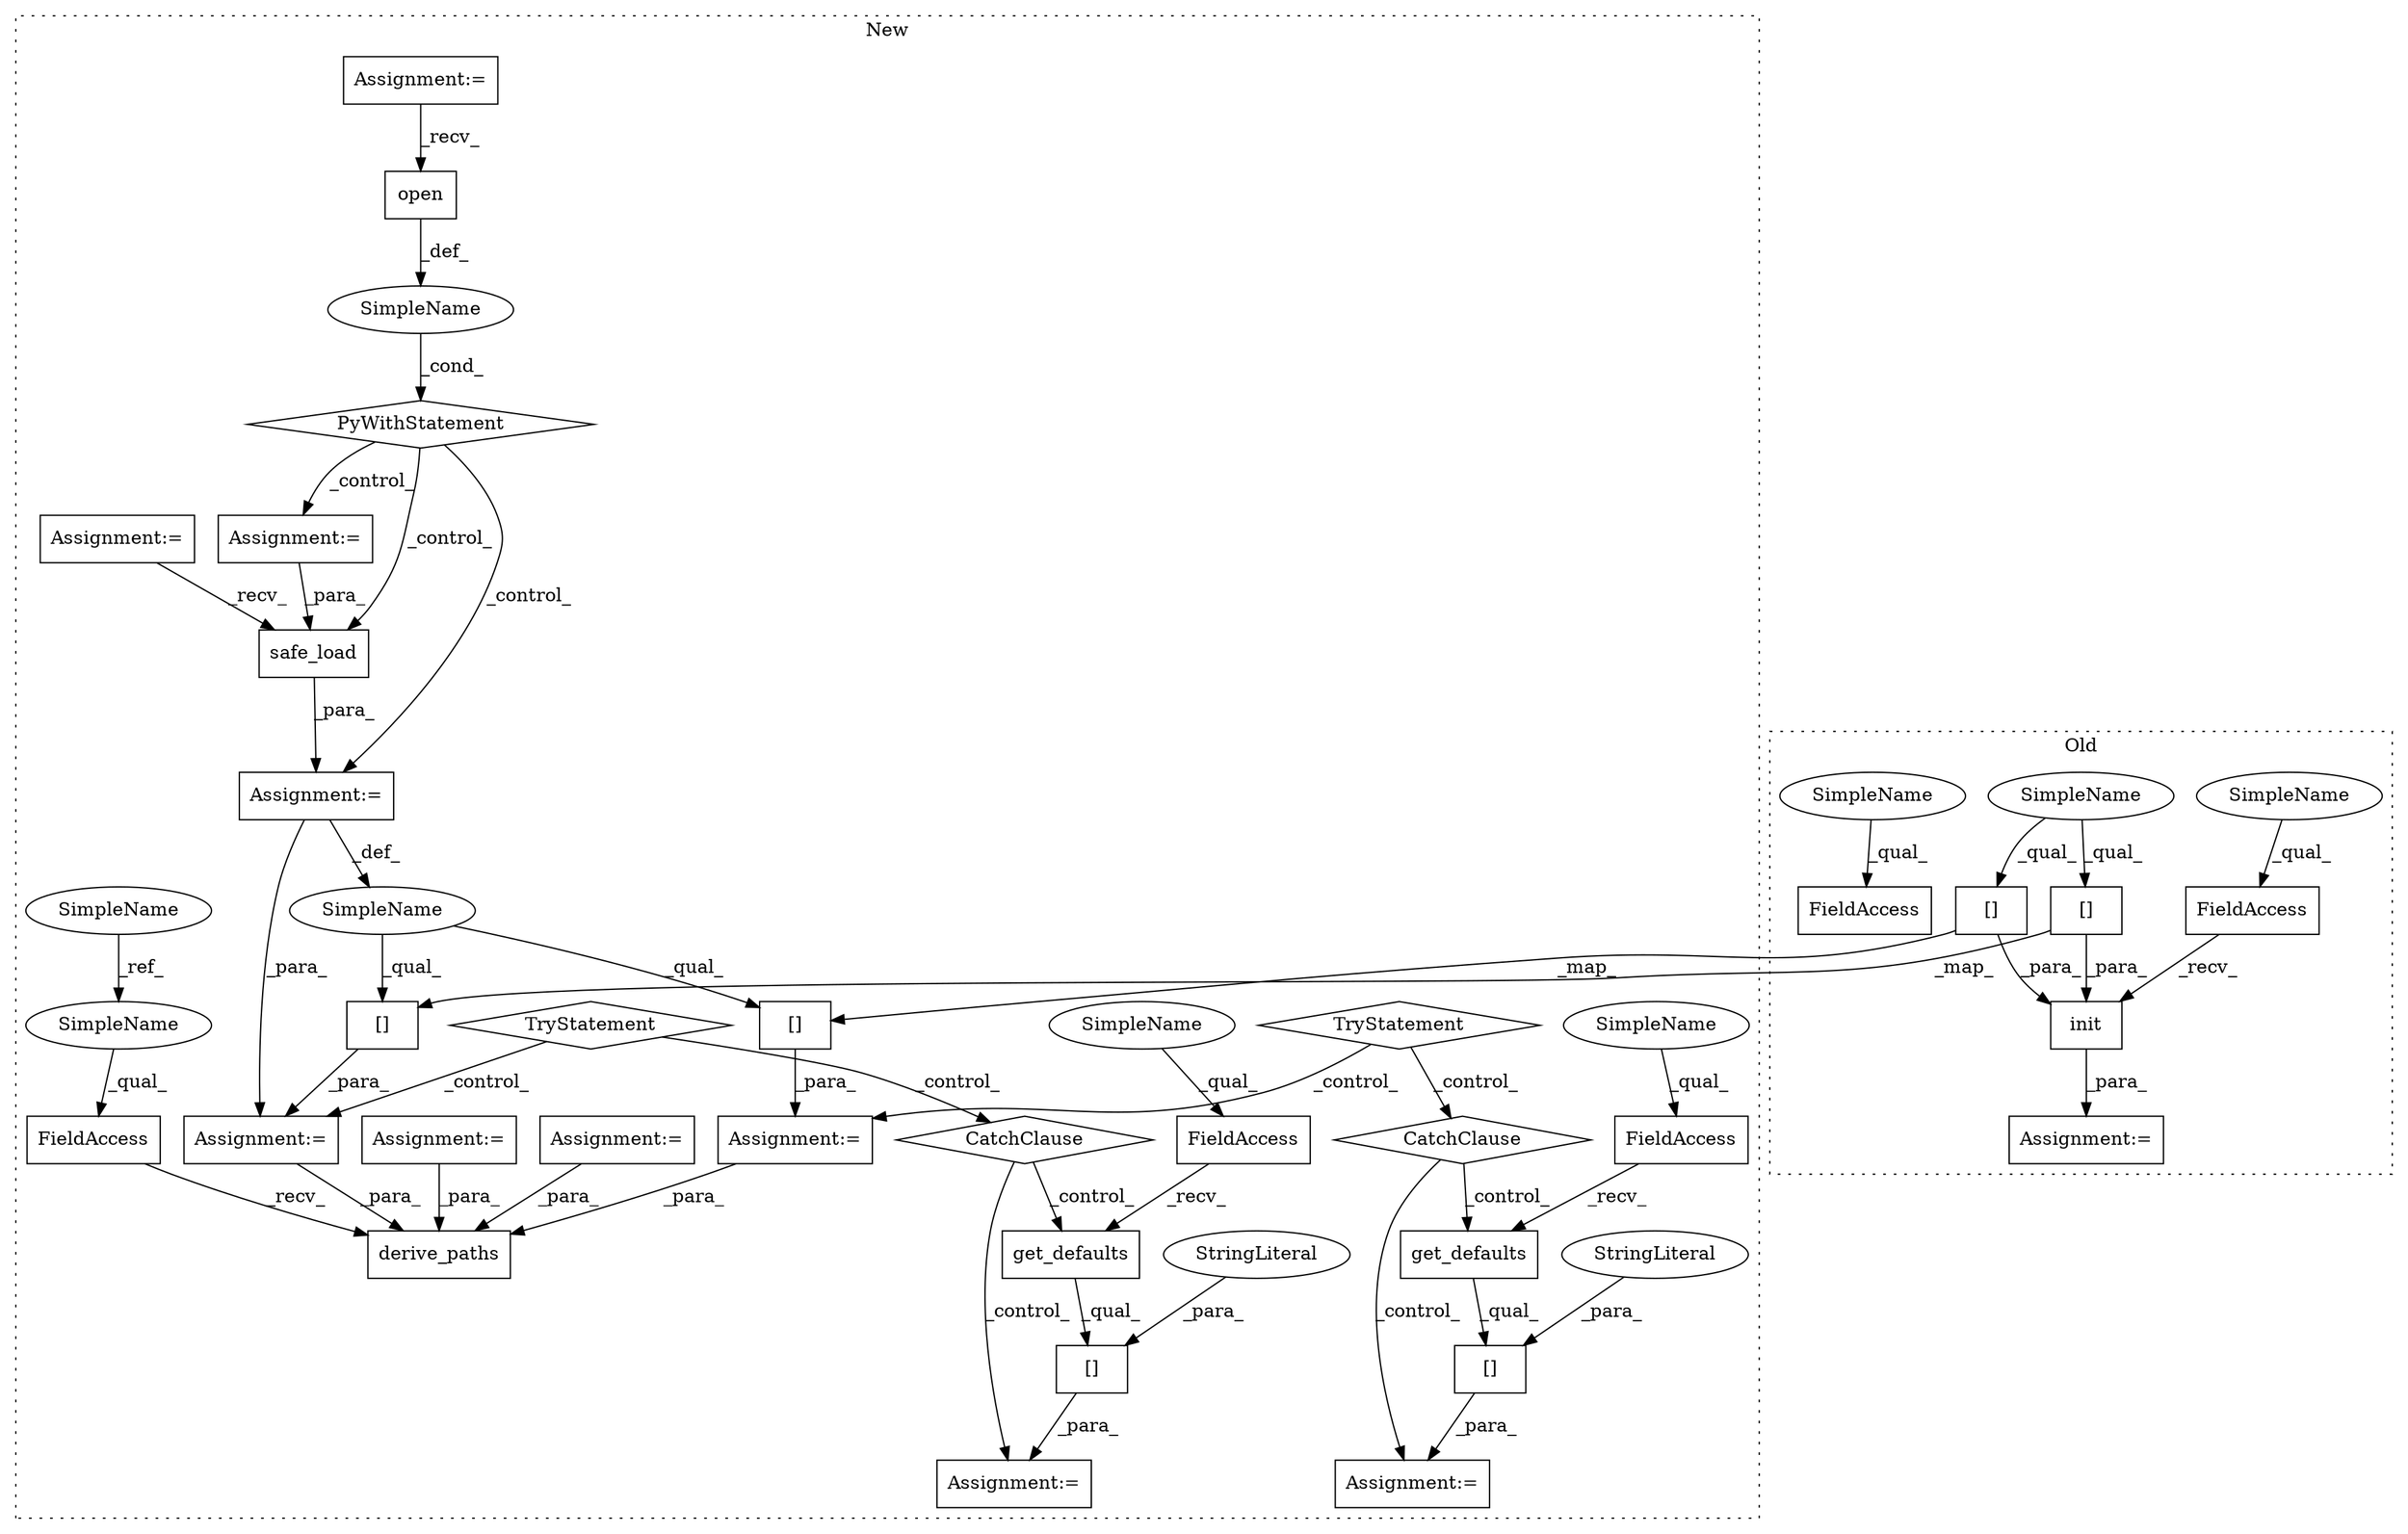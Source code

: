 digraph G {
subgraph cluster0 {
1 [label="init" a="32" s="1107,1166" l="5,1" shape="box"];
4 [label="FieldAccess" a="22" s="1093" l="13" shape="box"];
5 [label="Assignment:=" a="7" s="1092" l="1" shape="box"];
13 [label="[]" a="2" s="1139,1165" l="16,1" shape="box"];
16 [label="[]" a="2" s="1112,1137" l="16,1" shape="box"];
20 [label="SimpleName" a="42" s="1003" l="15" shape="ellipse"];
39 [label="FieldAccess" a="22" s="1019" l="13" shape="box"];
43 [label="SimpleName" a="42" s="1019" l="4" shape="ellipse"];
44 [label="SimpleName" a="42" s="1093" l="4" shape="ellipse"];
label = "Old";
style="dotted";
}
subgraph cluster1 {
2 [label="[]" a="2" s="1490,1530" l="30,1" shape="box"];
3 [label="StringLiteral" a="45" s="1520" l="10" shape="ellipse"];
6 [label="get_defaults" a="32" s="1505" l="14" shape="box"];
7 [label="FieldAccess" a="22" s="1490" l="14" shape="box"];
8 [label="CatchClause" a="12" s="1440,1471" l="11,2" shape="diamond"];
9 [label="TryStatement" a="54" s="1383" l="4" shape="diamond"];
10 [label="Assignment:=" a="7" s="1489" l="1" shape="box"];
11 [label="Assignment:=" a="7" s="1403" l="1" shape="box"];
12 [label="[]" a="2" s="1404,1430" l="16,1" shape="box"];
14 [label="SimpleName" a="42" s="1182" l="15" shape="ellipse"];
15 [label="[]" a="2" s="1247,1272" l="16,1" shape="box"];
17 [label="safe_load" a="32" s="1203,1214" l="10,1" shape="box"];
18 [label="SimpleName" a="42" s="" l="" shape="ellipse"];
19 [label="PyWithStatement" a="104" s="1104,1153" l="10,2" shape="diamond"];
21 [label="Assignment:=" a="7" s="1246" l="1" shape="box"];
22 [label="derive_paths" a="32" s="1572,1601" l="13,1" shape="box"];
23 [label="TryStatement" a="54" s="1227" l="4" shape="diamond"];
24 [label="CatchClause" a="12" s="1282,1313" l="11,2" shape="diamond"];
25 [label="FieldAccess" a="22" s="1557" l="14" shape="box"];
26 [label="get_defaults" a="32" s="1346" l="14" shape="box"];
27 [label="[]" a="2" s="1331,1370" l="30,1" shape="box"];
28 [label="FieldAccess" a="22" s="1331" l="14" shape="box"];
29 [label="Assignment:=" a="7" s="1173" l="1" shape="box"];
30 [label="Assignment:=" a="7" s="1197" l="1" shape="box"];
31 [label="StringLiteral" a="45" s="1361" l="9" shape="ellipse"];
32 [label="Assignment:=" a="7" s="880" l="4" shape="box"];
33 [label="Assignment:=" a="7" s="1330" l="1" shape="box"];
34 [label="Assignment:=" a="7" s="639" l="7" shape="box"];
35 [label="Assignment:=" a="7" s="783" l="7" shape="box"];
36 [label="Assignment:=" a="7" s="834" l="8" shape="box"];
37 [label="open" a="32" s="1147" l="6" shape="box"];
38 [label="SimpleName" a="42" s="820" l="4" shape="ellipse"];
40 [label="SimpleName" a="42" s="1331" l="4" shape="ellipse"];
41 [label="SimpleName" a="42" s="1490" l="4" shape="ellipse"];
42 [label="SimpleName" a="42" s="1557" l="4" shape="ellipse"];
label = "New";
style="dotted";
}
1 -> 5 [label="_para_"];
2 -> 10 [label="_para_"];
3 -> 2 [label="_para_"];
4 -> 1 [label="_recv_"];
6 -> 2 [label="_qual_"];
7 -> 6 [label="_recv_"];
8 -> 6 [label="_control_"];
8 -> 10 [label="_control_"];
9 -> 8 [label="_control_"];
9 -> 11 [label="_control_"];
11 -> 22 [label="_para_"];
12 -> 11 [label="_para_"];
13 -> 12 [label="_map_"];
13 -> 1 [label="_para_"];
14 -> 15 [label="_qual_"];
14 -> 12 [label="_qual_"];
15 -> 21 [label="_para_"];
16 -> 1 [label="_para_"];
16 -> 15 [label="_map_"];
17 -> 30 [label="_para_"];
18 -> 19 [label="_cond_"];
19 -> 30 [label="_control_"];
19 -> 29 [label="_control_"];
19 -> 17 [label="_control_"];
20 -> 13 [label="_qual_"];
20 -> 16 [label="_qual_"];
21 -> 22 [label="_para_"];
23 -> 24 [label="_control_"];
23 -> 21 [label="_control_"];
24 -> 26 [label="_control_"];
24 -> 33 [label="_control_"];
25 -> 22 [label="_recv_"];
26 -> 27 [label="_qual_"];
27 -> 33 [label="_para_"];
28 -> 26 [label="_recv_"];
29 -> 17 [label="_para_"];
30 -> 21 [label="_para_"];
30 -> 14 [label="_def_"];
31 -> 27 [label="_para_"];
32 -> 17 [label="_recv_"];
34 -> 22 [label="_para_"];
35 -> 37 [label="_recv_"];
36 -> 22 [label="_para_"];
37 -> 18 [label="_def_"];
38 -> 42 [label="_ref_"];
40 -> 28 [label="_qual_"];
41 -> 7 [label="_qual_"];
42 -> 25 [label="_qual_"];
43 -> 39 [label="_qual_"];
44 -> 4 [label="_qual_"];
}